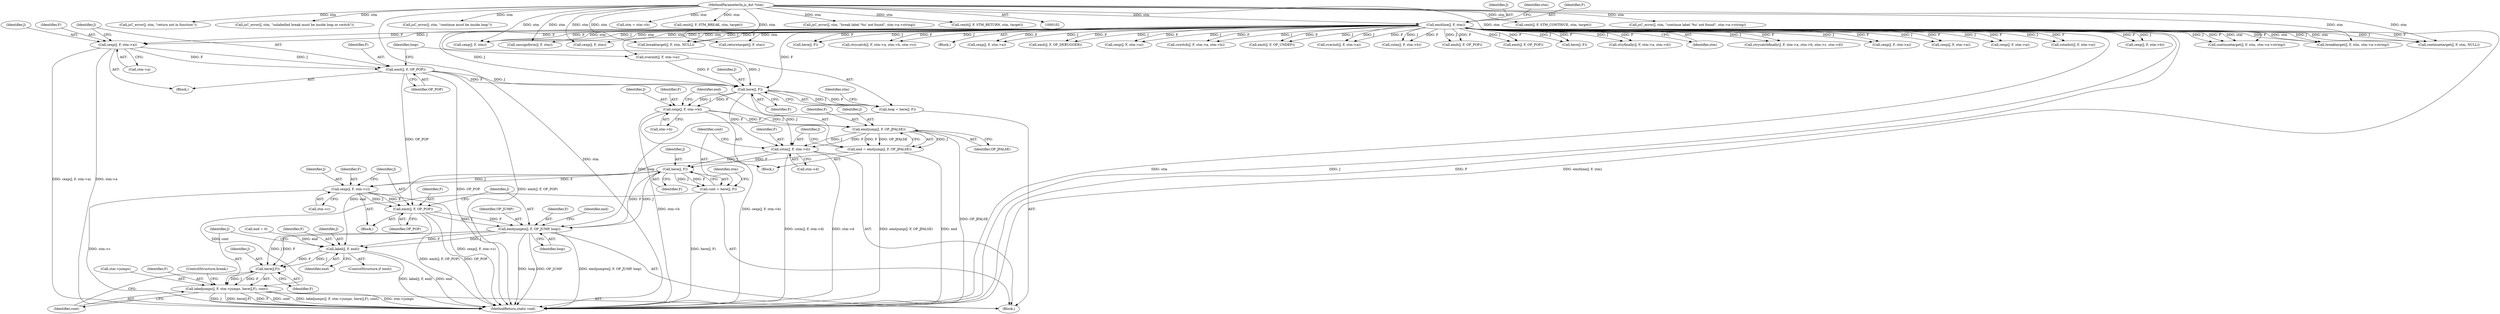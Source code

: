 digraph "0_ghostscript_5008105780c0b0182ea6eda83ad5598f225be3ee@pointer" {
"1000327" [label="(Call,cexp(J, F, stm->a))"];
"1000111" [label="(Call,emitline(J, F, stm))"];
"1000104" [label="(MethodParameterIn,js_Ast *stm)"];
"1000333" [label="(Call,emit(J, F, OP_POP))"];
"1000339" [label="(Call,here(J, F))"];
"1000337" [label="(Call,loop = here(J, F))"];
"1000390" [label="(Call,emitjumpto(J, F, OP_JUMP, loop))"];
"1000397" [label="(Call,label(J, F, end))"];
"1000407" [label="(Call,here(J,F))"];
"1000401" [label="(Call,labeljumps(J, F, stm->jumps, here(J,F), cont))"];
"1000347" [label="(Call,cexp(J, F, stm->b))"];
"1000355" [label="(Call,emitjump(J, F, OP_JFALSE))"];
"1000353" [label="(Call,end = emitjump(J, F, OP_JFALSE))"];
"1000364" [label="(Call,cstm(J, F, stm->d))"];
"1000372" [label="(Call,here(J, F))"];
"1000370" [label="(Call,cont = here(J, F))"];
"1000380" [label="(Call,cexp(J, F, stm->c))"];
"1000386" [label="(Call,emit(J, F, OP_POP))"];
"1000104" [label="(MethodParameterIn,js_Ast *stm)"];
"1000414" [label="(Call,cexp(J, F, stm->b))"];
"1000622" [label="(Call,continuetarget(J, F, stm, stm->a->string))"];
"1000340" [label="(Identifier,J)"];
"1000225" [label="(Call,here(J, F))"];
"1000779" [label="(Call,ctrycatch(J, F, stm->a, stm->b, stm->c))"];
"1000382" [label="(Identifier,F)"];
"1000113" [label="(Identifier,F)"];
"1000105" [label="(Block,)"];
"1000716" [label="(Call,cexp(J, F, stm->a))"];
"1000659" [label="(Call,cexit(J, F, STM_CONTINUE, stm, target))"];
"1000314" [label="(Call,cvarinit(J, F, stm->a))"];
"1000334" [label="(Identifier,J)"];
"1000634" [label="(Call,jsC_error(J, stm, \"continue label '%s' not found\", stm->a->string))"];
"1000407" [label="(Call,here(J,F))"];
"1000388" [label="(Identifier,F)"];
"1000397" [label="(Call,label(J, F, end))"];
"1000355" [label="(Call,emitjump(J, F, OP_JFALSE))"];
"1000403" [label="(Identifier,F)"];
"1000377" [label="(Identifier,stm)"];
"1000700" [label="(Call,jsC_error(J, stm, \"return not in function\"))"];
"1000361" [label="(Call,end = 0)"];
"1000387" [label="(Identifier,J)"];
"1000367" [label="(Call,stm->d)"];
"1000594" [label="(Call,jsC_error(J, stm, \"unlabelled break must be inside loop or switch\"))"];
"1000804" [label="(Call,emit(J, F, OP_DEBUGGER))"];
"1000728" [label="(Call,cexp(J, F, stm->a))"];
"1000561" [label="(Call,breaktarget(J, F, stm, stm->a->string))"];
"1000492" [label="(Call,cswitch(J, F, stm->a, stm->b))"];
"1000687" [label="(Call,emit(J, F, OP_UNDEF))"];
"1000372" [label="(Call,here(J, F))"];
"1000326" [label="(Block,)"];
"1000146" [label="(Call,cvarinit(J, F, stm->a))"];
"1000401" [label="(Call,labeljumps(J, F, stm->jumps, here(J,F), cont))"];
"1000357" [label="(Identifier,F)"];
"1000356" [label="(Identifier,J)"];
"1000111" [label="(Call,emitline(J, F, stm))"];
"1000655" [label="(Call,jsC_error(J, stm, \"continue must be inside loop\"))"];
"1000370" [label="(Call,cont = here(J, F))"];
"1000338" [label="(Identifier,loop)"];
"1000374" [label="(Identifier,F)"];
"1000392" [label="(Identifier,F)"];
"1000408" [label="(Identifier,J)"];
"1000350" [label="(Call,stm->b)"];
"1000328" [label="(Identifier,J)"];
"1000396" [label="(Identifier,end)"];
"1000327" [label="(Call,cexp(J, F, stm->a))"];
"1000440" [label="(Call,cassignforin(J, F, stm))"];
"1000333" [label="(Call,emit(J, F, OP_POP))"];
"1000647" [label="(Call,continuetarget(J, F, stm, NULL))"];
"1000383" [label="(Call,stm->c)"];
"1000513" [label="(Call,cstm(J, F, stm->b))"];
"1000819" [label="(Call,cexp(J, F, stm))"];
"1000411" [label="(ControlStructure,break;)"];
"1000815" [label="(Call,emit(J, F, OP_POP))"];
"1000834" [label="(MethodReturn,static void)"];
"1000112" [label="(Identifier,J)"];
"1000335" [label="(Identifier,F)"];
"1000358" [label="(Identifier,OP_JFALSE)"];
"1000380" [label="(Call,cexp(J, F, stm->c))"];
"1000365" [label="(Identifier,J)"];
"1000371" [label="(Identifier,cont)"];
"1000825" [label="(Call,cexp(J, F, stm))"];
"1000353" [label="(Call,end = emitjump(J, F, OP_JFALSE))"];
"1000136" [label="(Call,emit(J, F, OP_POP))"];
"1000119" [label="(Block,)"];
"1000410" [label="(Identifier,cont)"];
"1000264" [label="(Call,here(J, F))"];
"1000117" [label="(Identifier,stm)"];
"1000398" [label="(Identifier,J)"];
"1000348" [label="(Identifier,J)"];
"1000341" [label="(Identifier,F)"];
"1000339" [label="(Call,here(J, F))"];
"1000409" [label="(Identifier,F)"];
"1000389" [label="(Identifier,OP_POP)"];
"1000379" [label="(Block,)"];
"1000346" [label="(Block,)"];
"1000381" [label="(Identifier,J)"];
"1000349" [label="(Identifier,F)"];
"1000330" [label="(Call,stm->a)"];
"1000354" [label="(Identifier,end)"];
"1000693" [label="(Call,returntarget(J, F, stm))"];
"1000394" [label="(Identifier,loop)"];
"1000793" [label="(Call,ctryfinally(J, F, stm->a, stm->d))"];
"1000393" [label="(Identifier,OP_JUMP)"];
"1000329" [label="(Identifier,F)"];
"1000114" [label="(Identifier,stm)"];
"1000373" [label="(Identifier,J)"];
"1000525" [label="(Call,stm = stm->b)"];
"1000336" [label="(Identifier,OP_POP)"];
"1000402" [label="(Identifier,J)"];
"1000399" [label="(Identifier,F)"];
"1000763" [label="(Call,ctrycatchfinally(J, F, stm->a, stm->b, stm->c, stm->d))"];
"1000395" [label="(ControlStructure,if (end))"];
"1000598" [label="(Call,cexit(J, F, STM_BREAK, stm, target))"];
"1000199" [label="(Call,cexp(J, F, stm->a))"];
"1000404" [label="(Call,stm->jumps)"];
"1000386" [label="(Call,emit(J, F, OP_POP))"];
"1000586" [label="(Call,breaktarget(J, F, stm, NULL))"];
"1000390" [label="(Call,emitjumpto(J, F, OP_JUMP, loop))"];
"1000391" [label="(Identifier,J)"];
"1000337" [label="(Call,loop = here(J, F))"];
"1000573" [label="(Call,jsC_error(J, stm, \"break label '%s' not found\", stm->a->string))"];
"1000159" [label="(Call,cexp(J, F, stm->a))"];
"1000344" [label="(Identifier,stm)"];
"1000680" [label="(Call,cexp(J, F, stm->a))"];
"1000123" [label="(Call,cstmlist(J, F, stm->a))"];
"1000704" [label="(Call,cexit(J, F, STM_RETURN, stm, target))"];
"1000347" [label="(Call,cexp(J, F, stm->b))"];
"1000366" [label="(Identifier,F)"];
"1000400" [label="(Identifier,end)"];
"1000364" [label="(Call,cstm(J, F, stm->d))"];
"1000327" -> "1000326"  [label="AST: "];
"1000327" -> "1000330"  [label="CFG: "];
"1000328" -> "1000327"  [label="AST: "];
"1000329" -> "1000327"  [label="AST: "];
"1000330" -> "1000327"  [label="AST: "];
"1000334" -> "1000327"  [label="CFG: "];
"1000327" -> "1000834"  [label="DDG: stm->a"];
"1000327" -> "1000834"  [label="DDG: cexp(J, F, stm->a)"];
"1000111" -> "1000327"  [label="DDG: J"];
"1000111" -> "1000327"  [label="DDG: F"];
"1000327" -> "1000333"  [label="DDG: J"];
"1000327" -> "1000333"  [label="DDG: F"];
"1000111" -> "1000105"  [label="AST: "];
"1000111" -> "1000114"  [label="CFG: "];
"1000112" -> "1000111"  [label="AST: "];
"1000113" -> "1000111"  [label="AST: "];
"1000114" -> "1000111"  [label="AST: "];
"1000117" -> "1000111"  [label="CFG: "];
"1000111" -> "1000834"  [label="DDG: stm"];
"1000111" -> "1000834"  [label="DDG: J"];
"1000111" -> "1000834"  [label="DDG: F"];
"1000111" -> "1000834"  [label="DDG: emitline(J, F, stm)"];
"1000104" -> "1000111"  [label="DDG: stm"];
"1000111" -> "1000123"  [label="DDG: J"];
"1000111" -> "1000123"  [label="DDG: F"];
"1000111" -> "1000136"  [label="DDG: J"];
"1000111" -> "1000136"  [label="DDG: F"];
"1000111" -> "1000146"  [label="DDG: J"];
"1000111" -> "1000146"  [label="DDG: F"];
"1000111" -> "1000159"  [label="DDG: J"];
"1000111" -> "1000159"  [label="DDG: F"];
"1000111" -> "1000199"  [label="DDG: J"];
"1000111" -> "1000199"  [label="DDG: F"];
"1000111" -> "1000225"  [label="DDG: J"];
"1000111" -> "1000225"  [label="DDG: F"];
"1000111" -> "1000264"  [label="DDG: J"];
"1000111" -> "1000264"  [label="DDG: F"];
"1000111" -> "1000314"  [label="DDG: J"];
"1000111" -> "1000314"  [label="DDG: F"];
"1000111" -> "1000339"  [label="DDG: J"];
"1000111" -> "1000339"  [label="DDG: F"];
"1000111" -> "1000414"  [label="DDG: J"];
"1000111" -> "1000414"  [label="DDG: F"];
"1000111" -> "1000440"  [label="DDG: stm"];
"1000111" -> "1000492"  [label="DDG: J"];
"1000111" -> "1000492"  [label="DDG: F"];
"1000111" -> "1000513"  [label="DDG: J"];
"1000111" -> "1000513"  [label="DDG: F"];
"1000111" -> "1000561"  [label="DDG: J"];
"1000111" -> "1000561"  [label="DDG: F"];
"1000111" -> "1000561"  [label="DDG: stm"];
"1000111" -> "1000586"  [label="DDG: J"];
"1000111" -> "1000586"  [label="DDG: F"];
"1000111" -> "1000586"  [label="DDG: stm"];
"1000111" -> "1000622"  [label="DDG: J"];
"1000111" -> "1000622"  [label="DDG: F"];
"1000111" -> "1000622"  [label="DDG: stm"];
"1000111" -> "1000647"  [label="DDG: J"];
"1000111" -> "1000647"  [label="DDG: F"];
"1000111" -> "1000647"  [label="DDG: stm"];
"1000111" -> "1000680"  [label="DDG: J"];
"1000111" -> "1000680"  [label="DDG: F"];
"1000111" -> "1000687"  [label="DDG: J"];
"1000111" -> "1000687"  [label="DDG: F"];
"1000111" -> "1000693"  [label="DDG: stm"];
"1000111" -> "1000716"  [label="DDG: J"];
"1000111" -> "1000716"  [label="DDG: F"];
"1000111" -> "1000728"  [label="DDG: J"];
"1000111" -> "1000728"  [label="DDG: F"];
"1000111" -> "1000763"  [label="DDG: J"];
"1000111" -> "1000763"  [label="DDG: F"];
"1000111" -> "1000779"  [label="DDG: J"];
"1000111" -> "1000779"  [label="DDG: F"];
"1000111" -> "1000793"  [label="DDG: J"];
"1000111" -> "1000793"  [label="DDG: F"];
"1000111" -> "1000804"  [label="DDG: J"];
"1000111" -> "1000804"  [label="DDG: F"];
"1000111" -> "1000815"  [label="DDG: J"];
"1000111" -> "1000815"  [label="DDG: F"];
"1000111" -> "1000819"  [label="DDG: stm"];
"1000111" -> "1000825"  [label="DDG: J"];
"1000111" -> "1000825"  [label="DDG: F"];
"1000111" -> "1000825"  [label="DDG: stm"];
"1000104" -> "1000102"  [label="AST: "];
"1000104" -> "1000834"  [label="DDG: stm"];
"1000104" -> "1000440"  [label="DDG: stm"];
"1000104" -> "1000525"  [label="DDG: stm"];
"1000104" -> "1000561"  [label="DDG: stm"];
"1000104" -> "1000573"  [label="DDG: stm"];
"1000104" -> "1000586"  [label="DDG: stm"];
"1000104" -> "1000594"  [label="DDG: stm"];
"1000104" -> "1000598"  [label="DDG: stm"];
"1000104" -> "1000622"  [label="DDG: stm"];
"1000104" -> "1000634"  [label="DDG: stm"];
"1000104" -> "1000647"  [label="DDG: stm"];
"1000104" -> "1000655"  [label="DDG: stm"];
"1000104" -> "1000659"  [label="DDG: stm"];
"1000104" -> "1000693"  [label="DDG: stm"];
"1000104" -> "1000700"  [label="DDG: stm"];
"1000104" -> "1000704"  [label="DDG: stm"];
"1000104" -> "1000819"  [label="DDG: stm"];
"1000104" -> "1000825"  [label="DDG: stm"];
"1000333" -> "1000326"  [label="AST: "];
"1000333" -> "1000336"  [label="CFG: "];
"1000334" -> "1000333"  [label="AST: "];
"1000335" -> "1000333"  [label="AST: "];
"1000336" -> "1000333"  [label="AST: "];
"1000338" -> "1000333"  [label="CFG: "];
"1000333" -> "1000834"  [label="DDG: emit(J, F, OP_POP)"];
"1000333" -> "1000834"  [label="DDG: OP_POP"];
"1000333" -> "1000339"  [label="DDG: J"];
"1000333" -> "1000339"  [label="DDG: F"];
"1000333" -> "1000386"  [label="DDG: OP_POP"];
"1000339" -> "1000337"  [label="AST: "];
"1000339" -> "1000341"  [label="CFG: "];
"1000340" -> "1000339"  [label="AST: "];
"1000341" -> "1000339"  [label="AST: "];
"1000337" -> "1000339"  [label="CFG: "];
"1000339" -> "1000337"  [label="DDG: J"];
"1000339" -> "1000337"  [label="DDG: F"];
"1000314" -> "1000339"  [label="DDG: J"];
"1000314" -> "1000339"  [label="DDG: F"];
"1000339" -> "1000347"  [label="DDG: J"];
"1000339" -> "1000347"  [label="DDG: F"];
"1000339" -> "1000364"  [label="DDG: J"];
"1000339" -> "1000364"  [label="DDG: F"];
"1000337" -> "1000119"  [label="AST: "];
"1000338" -> "1000337"  [label="AST: "];
"1000344" -> "1000337"  [label="CFG: "];
"1000337" -> "1000390"  [label="DDG: loop"];
"1000390" -> "1000119"  [label="AST: "];
"1000390" -> "1000394"  [label="CFG: "];
"1000391" -> "1000390"  [label="AST: "];
"1000392" -> "1000390"  [label="AST: "];
"1000393" -> "1000390"  [label="AST: "];
"1000394" -> "1000390"  [label="AST: "];
"1000396" -> "1000390"  [label="CFG: "];
"1000390" -> "1000834"  [label="DDG: loop"];
"1000390" -> "1000834"  [label="DDG: OP_JUMP"];
"1000390" -> "1000834"  [label="DDG: emitjumpto(J, F, OP_JUMP, loop)"];
"1000372" -> "1000390"  [label="DDG: J"];
"1000372" -> "1000390"  [label="DDG: F"];
"1000386" -> "1000390"  [label="DDG: J"];
"1000386" -> "1000390"  [label="DDG: F"];
"1000390" -> "1000397"  [label="DDG: J"];
"1000390" -> "1000397"  [label="DDG: F"];
"1000390" -> "1000407"  [label="DDG: J"];
"1000390" -> "1000407"  [label="DDG: F"];
"1000397" -> "1000395"  [label="AST: "];
"1000397" -> "1000400"  [label="CFG: "];
"1000398" -> "1000397"  [label="AST: "];
"1000399" -> "1000397"  [label="AST: "];
"1000400" -> "1000397"  [label="AST: "];
"1000402" -> "1000397"  [label="CFG: "];
"1000397" -> "1000834"  [label="DDG: label(J, F, end)"];
"1000397" -> "1000834"  [label="DDG: end"];
"1000361" -> "1000397"  [label="DDG: end"];
"1000353" -> "1000397"  [label="DDG: end"];
"1000397" -> "1000407"  [label="DDG: J"];
"1000397" -> "1000407"  [label="DDG: F"];
"1000407" -> "1000401"  [label="AST: "];
"1000407" -> "1000409"  [label="CFG: "];
"1000408" -> "1000407"  [label="AST: "];
"1000409" -> "1000407"  [label="AST: "];
"1000410" -> "1000407"  [label="CFG: "];
"1000407" -> "1000401"  [label="DDG: J"];
"1000407" -> "1000401"  [label="DDG: F"];
"1000401" -> "1000119"  [label="AST: "];
"1000401" -> "1000410"  [label="CFG: "];
"1000402" -> "1000401"  [label="AST: "];
"1000403" -> "1000401"  [label="AST: "];
"1000404" -> "1000401"  [label="AST: "];
"1000410" -> "1000401"  [label="AST: "];
"1000411" -> "1000401"  [label="CFG: "];
"1000401" -> "1000834"  [label="DDG: labeljumps(J, F, stm->jumps, here(J,F), cont)"];
"1000401" -> "1000834"  [label="DDG: stm->jumps"];
"1000401" -> "1000834"  [label="DDG: J"];
"1000401" -> "1000834"  [label="DDG: here(J,F)"];
"1000401" -> "1000834"  [label="DDG: F"];
"1000401" -> "1000834"  [label="DDG: cont"];
"1000370" -> "1000401"  [label="DDG: cont"];
"1000347" -> "1000346"  [label="AST: "];
"1000347" -> "1000350"  [label="CFG: "];
"1000348" -> "1000347"  [label="AST: "];
"1000349" -> "1000347"  [label="AST: "];
"1000350" -> "1000347"  [label="AST: "];
"1000354" -> "1000347"  [label="CFG: "];
"1000347" -> "1000834"  [label="DDG: cexp(J, F, stm->b)"];
"1000347" -> "1000834"  [label="DDG: stm->b"];
"1000347" -> "1000355"  [label="DDG: J"];
"1000347" -> "1000355"  [label="DDG: F"];
"1000355" -> "1000353"  [label="AST: "];
"1000355" -> "1000358"  [label="CFG: "];
"1000356" -> "1000355"  [label="AST: "];
"1000357" -> "1000355"  [label="AST: "];
"1000358" -> "1000355"  [label="AST: "];
"1000353" -> "1000355"  [label="CFG: "];
"1000355" -> "1000834"  [label="DDG: OP_JFALSE"];
"1000355" -> "1000353"  [label="DDG: J"];
"1000355" -> "1000353"  [label="DDG: F"];
"1000355" -> "1000353"  [label="DDG: OP_JFALSE"];
"1000355" -> "1000364"  [label="DDG: J"];
"1000355" -> "1000364"  [label="DDG: F"];
"1000353" -> "1000346"  [label="AST: "];
"1000354" -> "1000353"  [label="AST: "];
"1000365" -> "1000353"  [label="CFG: "];
"1000353" -> "1000834"  [label="DDG: end"];
"1000353" -> "1000834"  [label="DDG: emitjump(J, F, OP_JFALSE)"];
"1000364" -> "1000119"  [label="AST: "];
"1000364" -> "1000367"  [label="CFG: "];
"1000365" -> "1000364"  [label="AST: "];
"1000366" -> "1000364"  [label="AST: "];
"1000367" -> "1000364"  [label="AST: "];
"1000371" -> "1000364"  [label="CFG: "];
"1000364" -> "1000834"  [label="DDG: cstm(J, F, stm->d)"];
"1000364" -> "1000834"  [label="DDG: stm->d"];
"1000364" -> "1000372"  [label="DDG: J"];
"1000364" -> "1000372"  [label="DDG: F"];
"1000372" -> "1000370"  [label="AST: "];
"1000372" -> "1000374"  [label="CFG: "];
"1000373" -> "1000372"  [label="AST: "];
"1000374" -> "1000372"  [label="AST: "];
"1000370" -> "1000372"  [label="CFG: "];
"1000372" -> "1000370"  [label="DDG: J"];
"1000372" -> "1000370"  [label="DDG: F"];
"1000372" -> "1000380"  [label="DDG: J"];
"1000372" -> "1000380"  [label="DDG: F"];
"1000370" -> "1000119"  [label="AST: "];
"1000371" -> "1000370"  [label="AST: "];
"1000377" -> "1000370"  [label="CFG: "];
"1000370" -> "1000834"  [label="DDG: here(J, F)"];
"1000380" -> "1000379"  [label="AST: "];
"1000380" -> "1000383"  [label="CFG: "];
"1000381" -> "1000380"  [label="AST: "];
"1000382" -> "1000380"  [label="AST: "];
"1000383" -> "1000380"  [label="AST: "];
"1000387" -> "1000380"  [label="CFG: "];
"1000380" -> "1000834"  [label="DDG: stm->c"];
"1000380" -> "1000834"  [label="DDG: cexp(J, F, stm->c)"];
"1000380" -> "1000386"  [label="DDG: J"];
"1000380" -> "1000386"  [label="DDG: F"];
"1000386" -> "1000379"  [label="AST: "];
"1000386" -> "1000389"  [label="CFG: "];
"1000387" -> "1000386"  [label="AST: "];
"1000388" -> "1000386"  [label="AST: "];
"1000389" -> "1000386"  [label="AST: "];
"1000391" -> "1000386"  [label="CFG: "];
"1000386" -> "1000834"  [label="DDG: OP_POP"];
"1000386" -> "1000834"  [label="DDG: emit(J, F, OP_POP)"];
}
